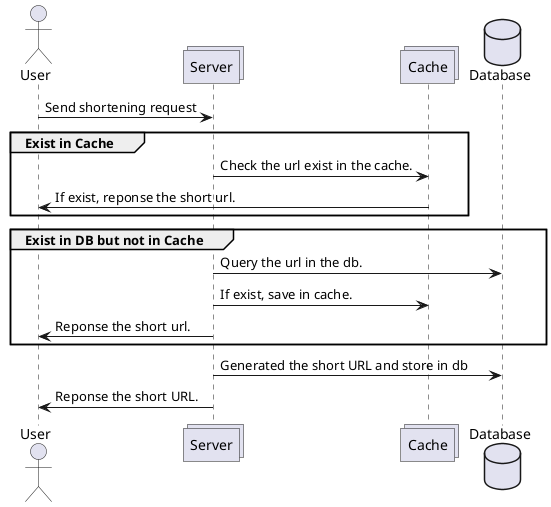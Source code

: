 @startuml
Actor User as user
collections Server as server
collections Cache as cache
database Database as db


user -> server : Send shortening request


group Exist in Cache 
    server -> cache : Check the url exist in the cache.
    cache -> user : If exist, reponse the short url.

end

group Exist in DB but not in Cache 
    server -> db : Query the url in the db.
    server -> cache: If exist, save in cache.
    server -> user: Reponse the short url.
end


server -> db: Generated the short URL and store in db
server -> user: Reponse the short URL.


@enduml